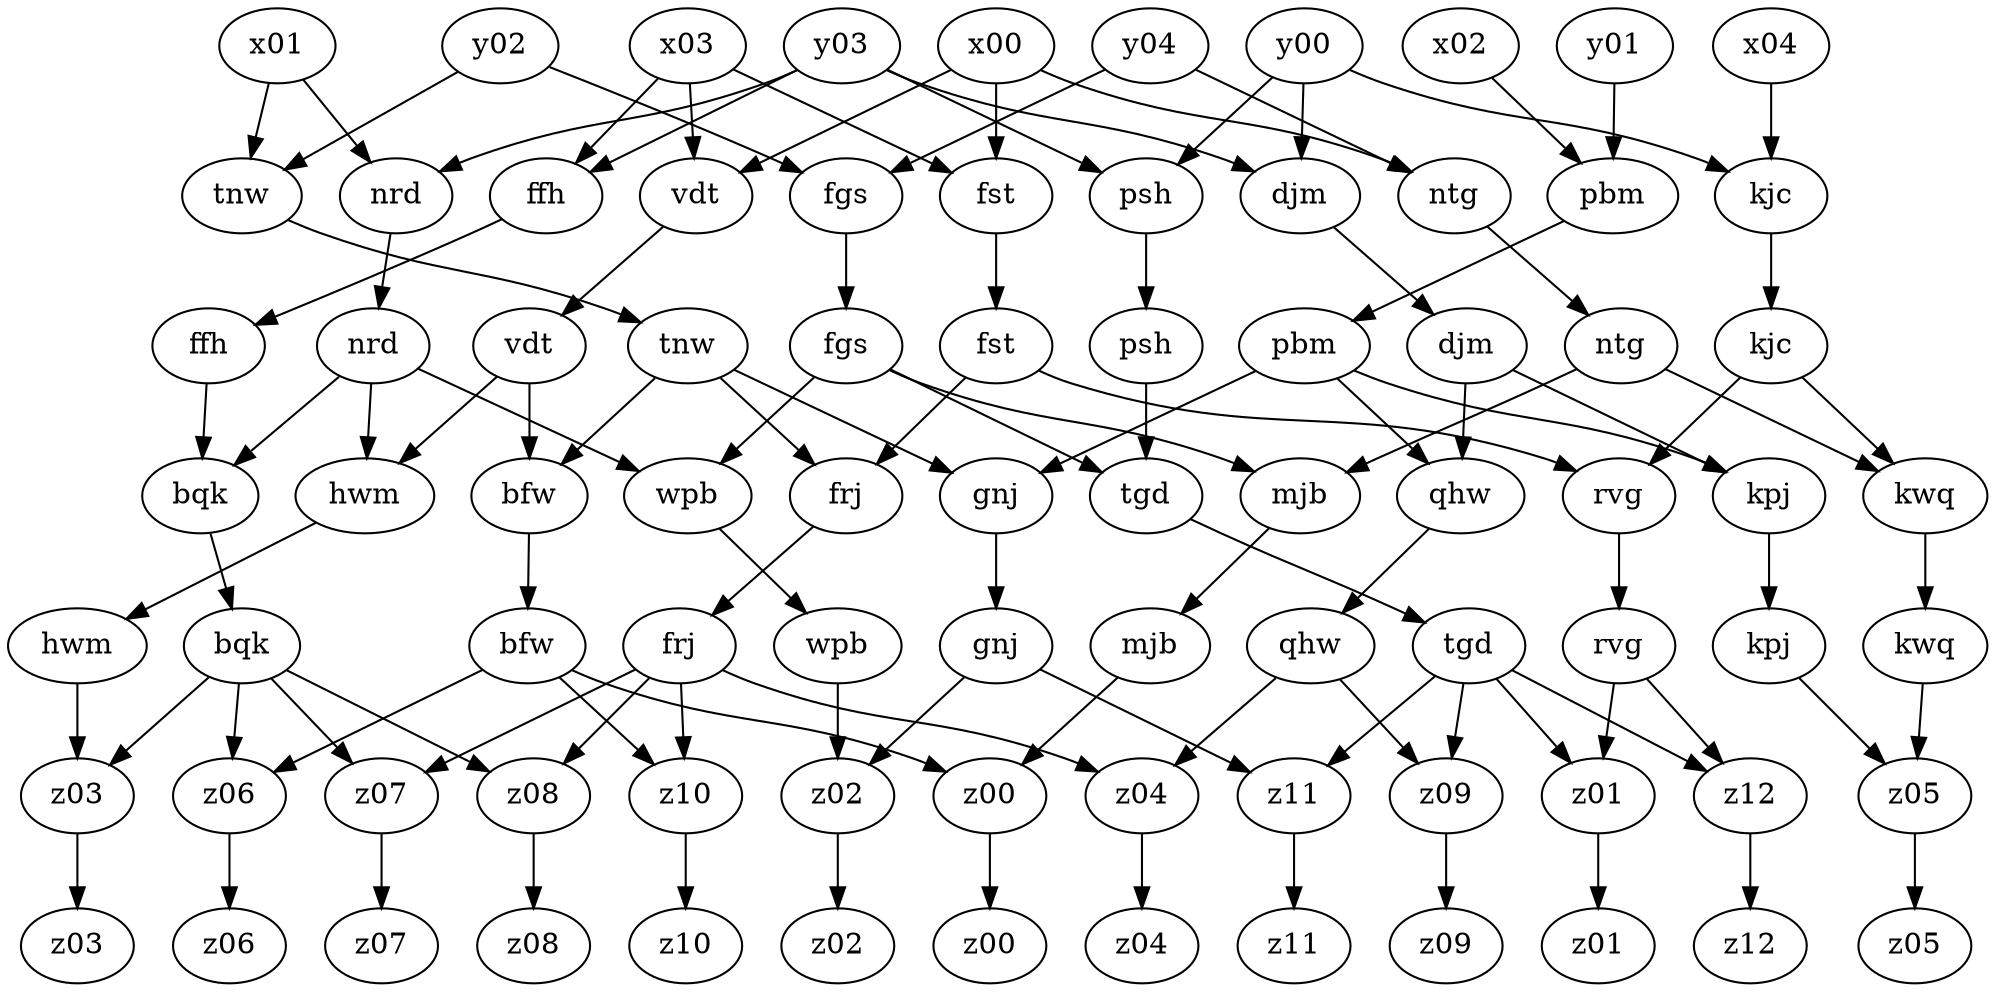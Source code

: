 digraph G {
   0[label="tnw"]
    y02 -> 0
    x01 -> 0
    0 -> tnw
   1[label="nrd"]
    y03 -> 1
    x01 -> 1
    1 -> nrd
   2[label="ffh"]
    x03 -> 2
    y03 -> 2
    2 -> ffh
   3[label="bqk"]
    ffh -> 3
    nrd -> 3
    3 -> bqk
   4[label="vdt"]
    x03 -> 4
    x00 -> 4
    4 -> vdt
   5[label="hwm"]
    nrd -> 5
    vdt -> 5
    5 -> hwm
   6[label="z03"]
    hwm -> 6
    bqk -> 6
    6 -> z03
   7[label="psh"]
    y03 -> 7
    y00 -> 7
    7 -> psh
   8[label="djm"]
    y00 -> 8
    y03 -> 8
    8 -> djm
   9[label="fst"]
    x00 -> 9
    x03 -> 9
    9 -> fst
   10[label="frj"]
    tnw -> 10
    fst -> 10
    10 -> frj
   11[label="z07"]
    bqk -> 11
    frj -> 11
    11 -> z07
   12[label="z08"]
    bqk -> 12
    frj -> 12
    12 -> z08
   13[label="kjc"]
    x04 -> 13
    y00 -> 13
    13 -> kjc
   14[label="rvg"]
    kjc -> 14
    fst -> 14
    14 -> rvg
   15[label="bfw"]
    vdt -> 15
    tnw -> 15
    15 -> bfw
   16[label="z06"]
    bfw -> 16
    bqk -> 16
    16 -> z06
   17[label="z10"]
    bfw -> 17
    frj -> 17
    17 -> z10
   18[label="ntg"]
    x00 -> 18
    y04 -> 18
    18 -> ntg
   19[label="kwq"]
    ntg -> 19
    kjc -> 19
    19 -> kwq
   20[label="fgs"]
    y04 -> 20
    y02 -> 20
    20 -> fgs
   21[label="wpb"]
    nrd -> 21
    fgs -> 21
    21 -> wpb
   22[label="tgd"]
    psh -> 22
    fgs -> 22
    22 -> tgd
   23[label="z12"]
    tgd -> 23
    rvg -> 23
    23 -> z12
   24[label="z01"]
    tgd -> 24
    rvg -> 24
    24 -> z01
   25[label="mjb"]
    ntg -> 25
    fgs -> 25
    25 -> mjb
   26[label="z00"]
    bfw -> 26
    mjb -> 26
    26 -> z00
   27[label="pbm"]
    y01 -> 27
    x02 -> 27
    27 -> pbm
   28[label="gnj"]
    tnw -> 28
    pbm -> 28
    28 -> gnj
   29[label="z02"]
    gnj -> 29
    wpb -> 29
    29 -> z02
   30[label="z11"]
    gnj -> 30
    tgd -> 30
    30 -> z11
   31[label="kpj"]
    pbm -> 31
    djm -> 31
    31 -> kpj
   32[label="z05"]
    kwq -> 32
    kpj -> 32
    32 -> z05
   33[label="qhw"]
    djm -> 33
    pbm -> 33
    33 -> qhw
   34[label="z04"]
    frj -> 34
    qhw -> 34
    34 -> z04
   35[label="z09"]
    qhw -> 35
    tgd -> 35
    35 -> z09
}
